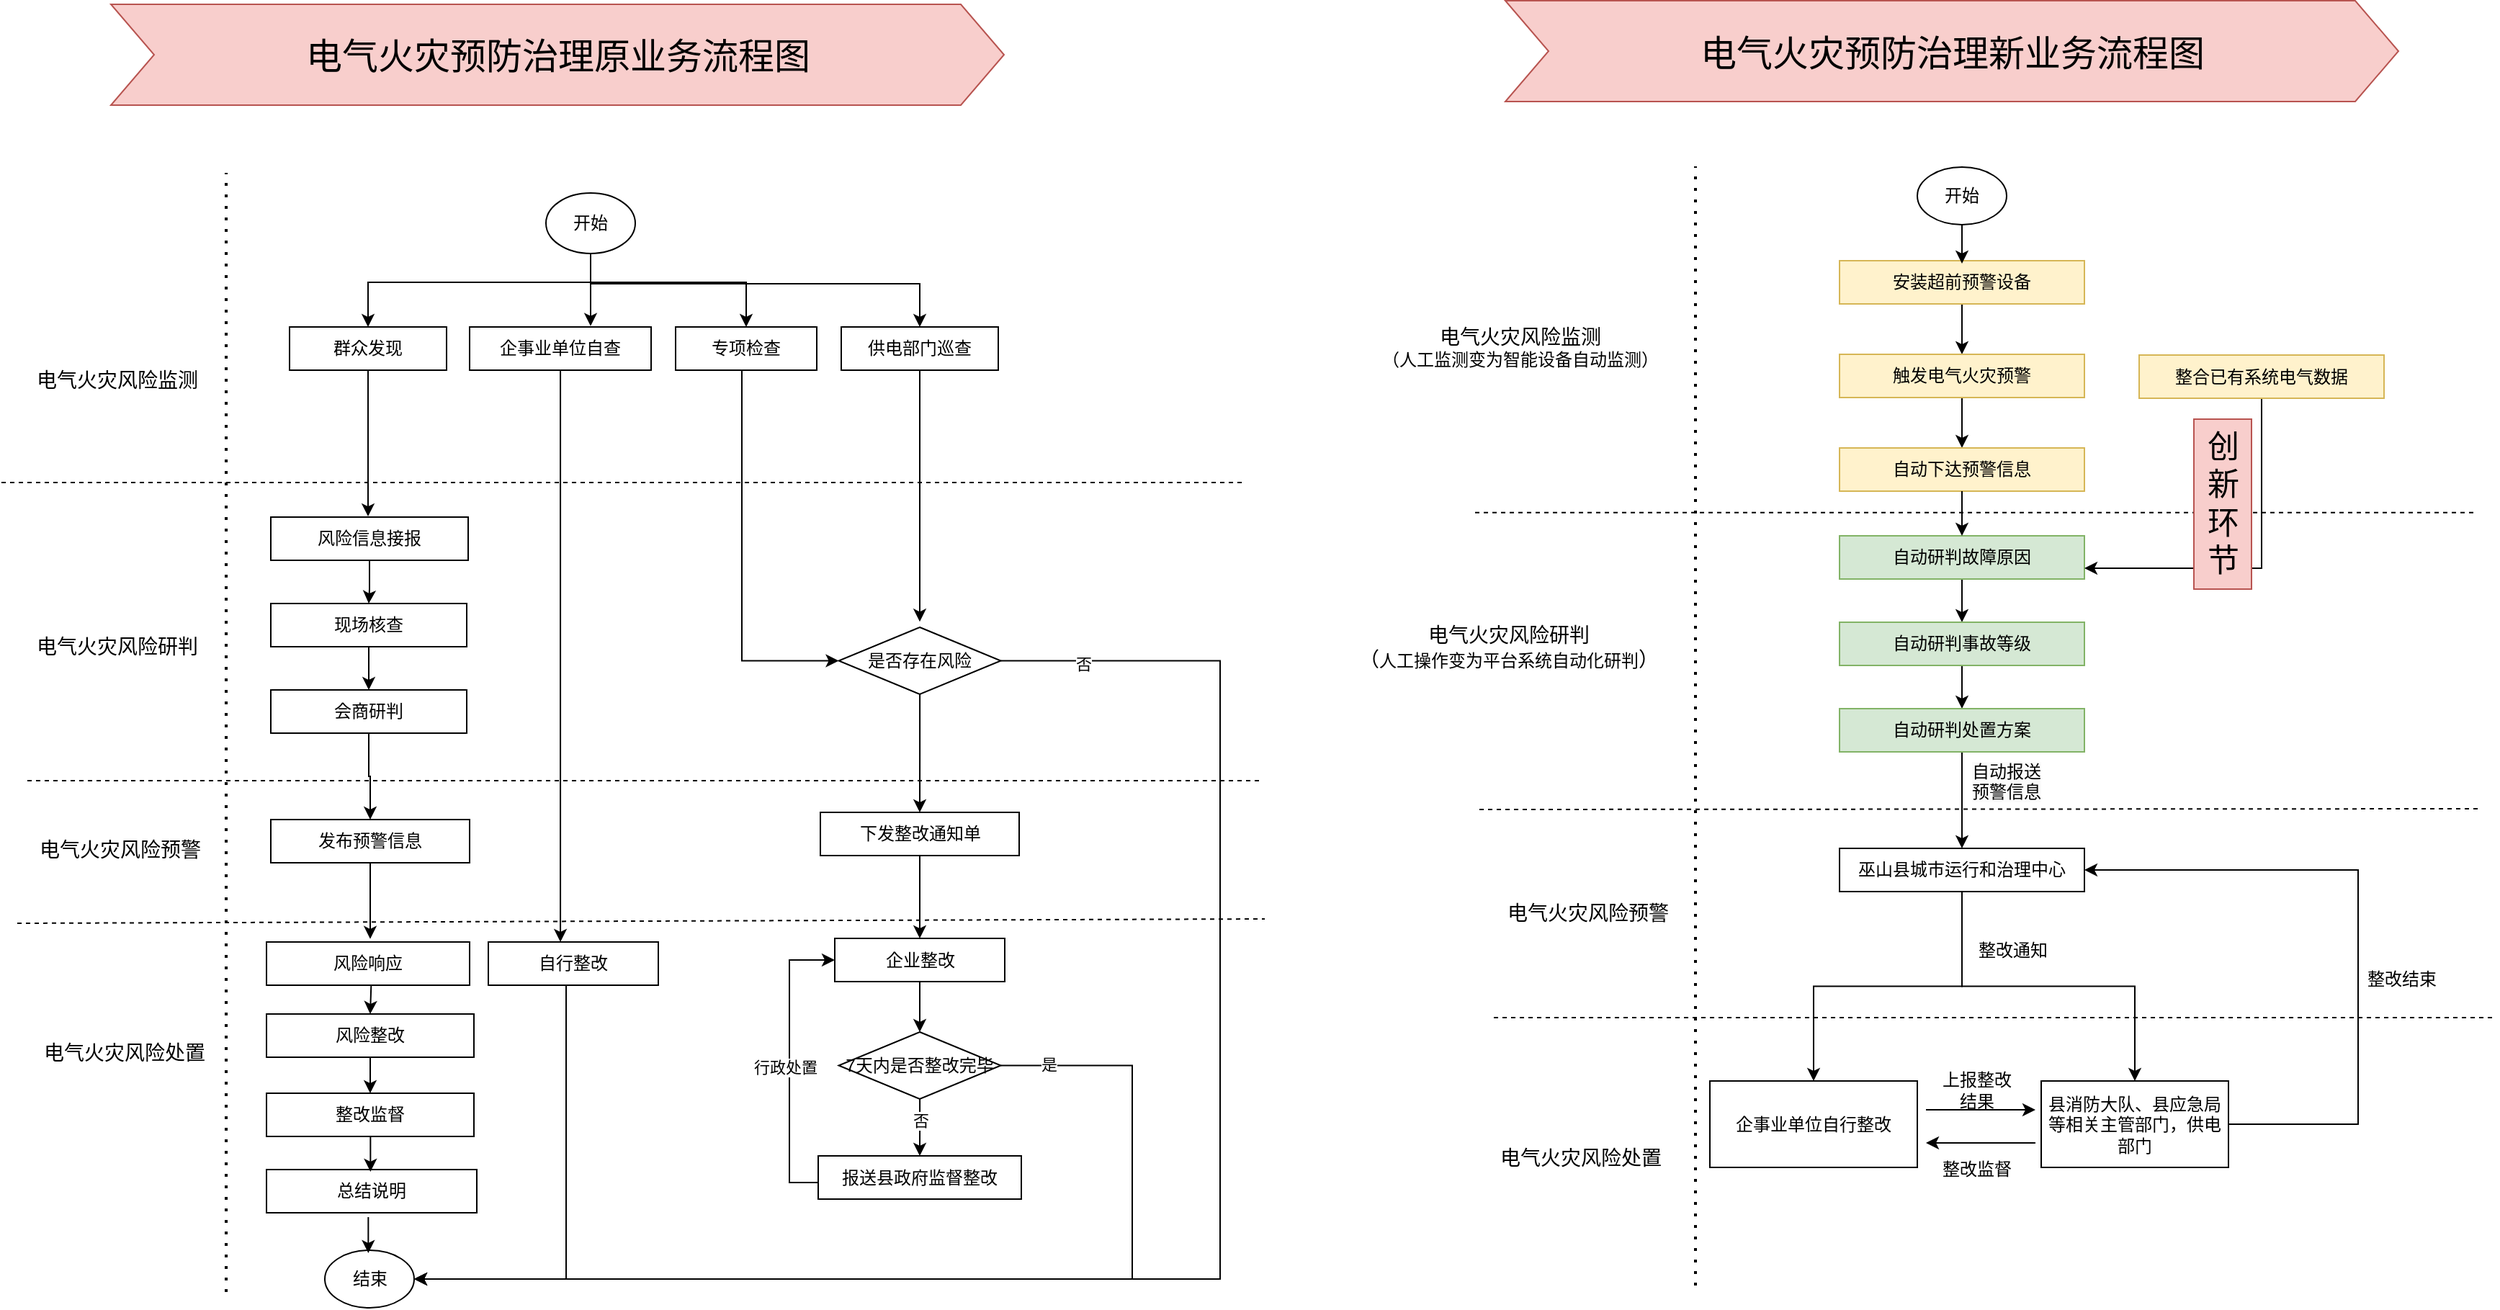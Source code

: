<mxfile version="21.7.4" type="github">
  <diagram name="第 1 页" id="Cvnru_8ZgVQWGcG2YRoV">
    <mxGraphModel dx="1434" dy="432" grid="0" gridSize="10" guides="1" tooltips="1" connect="1" arrows="1" fold="1" page="0" pageScale="1" pageWidth="827" pageHeight="1169" math="0" shadow="0">
      <root>
        <mxCell id="0" />
        <mxCell id="1" parent="0" />
        <mxCell id="xD4YHIq2ltLK9Ugryvny-28" style="edgeStyle=orthogonalEdgeStyle;rounded=0;orthogonalLoop=1;jettySize=auto;html=1;entryX=0.5;entryY=0;entryDx=0;entryDy=0;" parent="1" source="jyO5-WvrYrrkGgKPPHPB-2" target="jyO5-WvrYrrkGgKPPHPB-272" edge="1">
          <mxGeometry relative="1" as="geometry">
            <Array as="points">
              <mxPoint x="396" y="523" />
              <mxPoint x="242" y="523" />
            </Array>
          </mxGeometry>
        </mxCell>
        <mxCell id="xD4YHIq2ltLK9Ugryvny-29" style="edgeStyle=orthogonalEdgeStyle;rounded=0;orthogonalLoop=1;jettySize=auto;html=1;" parent="1" source="jyO5-WvrYrrkGgKPPHPB-2" edge="1">
          <mxGeometry relative="1" as="geometry">
            <mxPoint x="396" y="553.333" as="targetPoint" />
          </mxGeometry>
        </mxCell>
        <mxCell id="xD4YHIq2ltLK9Ugryvny-30" style="edgeStyle=orthogonalEdgeStyle;rounded=0;orthogonalLoop=1;jettySize=auto;html=1;entryX=0.5;entryY=0;entryDx=0;entryDy=0;" parent="1" source="jyO5-WvrYrrkGgKPPHPB-2" target="jyO5-WvrYrrkGgKPPHPB-275" edge="1">
          <mxGeometry relative="1" as="geometry">
            <Array as="points">
              <mxPoint x="396" y="523" />
              <mxPoint x="504" y="523" />
            </Array>
          </mxGeometry>
        </mxCell>
        <mxCell id="xD4YHIq2ltLK9Ugryvny-31" style="edgeStyle=orthogonalEdgeStyle;rounded=0;orthogonalLoop=1;jettySize=auto;html=1;entryX=0.5;entryY=0;entryDx=0;entryDy=0;" parent="1" source="jyO5-WvrYrrkGgKPPHPB-2" target="jyO5-WvrYrrkGgKPPHPB-274" edge="1">
          <mxGeometry relative="1" as="geometry">
            <Array as="points">
              <mxPoint x="396" y="524" />
              <mxPoint x="625" y="524" />
            </Array>
          </mxGeometry>
        </mxCell>
        <mxCell id="jyO5-WvrYrrkGgKPPHPB-2" value="开始" style="ellipse;whiteSpace=wrap;html=1;" parent="1" vertex="1">
          <mxGeometry x="365" y="461" width="62" height="42" as="geometry" />
        </mxCell>
        <mxCell id="jyO5-WvrYrrkGgKPPHPB-19" value="" style="edgeStyle=orthogonalEdgeStyle;rounded=0;orthogonalLoop=1;jettySize=auto;html=1;" parent="1" source="jyO5-WvrYrrkGgKPPHPB-17" target="jyO5-WvrYrrkGgKPPHPB-18" edge="1">
          <mxGeometry relative="1" as="geometry" />
        </mxCell>
        <mxCell id="jyO5-WvrYrrkGgKPPHPB-17" value="风险信息接报" style="rounded=0;whiteSpace=wrap;html=1;" parent="1" vertex="1">
          <mxGeometry x="174" y="686" width="137" height="30" as="geometry" />
        </mxCell>
        <mxCell id="jyO5-WvrYrrkGgKPPHPB-23" value="" style="edgeStyle=orthogonalEdgeStyle;rounded=0;orthogonalLoop=1;jettySize=auto;html=1;" parent="1" source="jyO5-WvrYrrkGgKPPHPB-18" target="jyO5-WvrYrrkGgKPPHPB-22" edge="1">
          <mxGeometry relative="1" as="geometry" />
        </mxCell>
        <mxCell id="jyO5-WvrYrrkGgKPPHPB-18" value="现场核查" style="rounded=0;whiteSpace=wrap;html=1;" parent="1" vertex="1">
          <mxGeometry x="174" y="746" width="136" height="30" as="geometry" />
        </mxCell>
        <mxCell id="jyO5-WvrYrrkGgKPPHPB-286" style="edgeStyle=orthogonalEdgeStyle;rounded=0;orthogonalLoop=1;jettySize=auto;html=1;entryX=0.5;entryY=0;entryDx=0;entryDy=0;" parent="1" source="jyO5-WvrYrrkGgKPPHPB-22" target="jyO5-WvrYrrkGgKPPHPB-35" edge="1">
          <mxGeometry relative="1" as="geometry" />
        </mxCell>
        <mxCell id="jyO5-WvrYrrkGgKPPHPB-22" value="会商研判" style="rounded=0;whiteSpace=wrap;html=1;" parent="1" vertex="1">
          <mxGeometry x="174" y="806" width="136" height="30" as="geometry" />
        </mxCell>
        <mxCell id="jyO5-WvrYrrkGgKPPHPB-25" value="&lt;font style=&quot;font-size: 14px;&quot;&gt;电气火灾风险监测&lt;/font&gt;" style="text;html=1;align=center;verticalAlign=middle;resizable=0;points=[];autosize=1;strokeColor=none;fillColor=none;" parent="1" vertex="1">
          <mxGeometry x="2" y="576" width="130" height="29" as="geometry" />
        </mxCell>
        <mxCell id="jyO5-WvrYrrkGgKPPHPB-27" value="&lt;font style=&quot;font-size: 14px;&quot;&gt;电气火灾风险研判&lt;/font&gt;" style="text;html=1;align=center;verticalAlign=middle;resizable=0;points=[];autosize=1;strokeColor=none;fillColor=none;" parent="1" vertex="1">
          <mxGeometry x="2" y="761.5" width="130" height="29" as="geometry" />
        </mxCell>
        <mxCell id="xD4YHIq2ltLK9Ugryvny-10" style="edgeStyle=orthogonalEdgeStyle;rounded=0;orthogonalLoop=1;jettySize=auto;html=1;" parent="1" source="jyO5-WvrYrrkGgKPPHPB-35" edge="1">
          <mxGeometry relative="1" as="geometry">
            <mxPoint x="243" y="978.889" as="targetPoint" />
          </mxGeometry>
        </mxCell>
        <mxCell id="jyO5-WvrYrrkGgKPPHPB-35" value="发布预警信息" style="rounded=0;whiteSpace=wrap;html=1;" parent="1" vertex="1">
          <mxGeometry x="174" y="896" width="138" height="30" as="geometry" />
        </mxCell>
        <mxCell id="jyO5-WvrYrrkGgKPPHPB-38" value="&lt;font style=&quot;font-size: 14px;&quot;&gt;电气火灾风险预警&lt;/font&gt;" style="text;html=1;align=center;verticalAlign=middle;resizable=0;points=[];autosize=1;strokeColor=none;fillColor=none;" parent="1" vertex="1">
          <mxGeometry x="4" y="902" width="130" height="29" as="geometry" />
        </mxCell>
        <mxCell id="jyO5-WvrYrrkGgKPPHPB-42" value="风险响应" style="rounded=0;whiteSpace=wrap;html=1;" parent="1" vertex="1">
          <mxGeometry x="171" y="981" width="141" height="30" as="geometry" />
        </mxCell>
        <mxCell id="jyO5-WvrYrrkGgKPPHPB-288" style="edgeStyle=orthogonalEdgeStyle;rounded=0;orthogonalLoop=1;jettySize=auto;html=1;" parent="1" source="jyO5-WvrYrrkGgKPPHPB-43" target="jyO5-WvrYrrkGgKPPHPB-187" edge="1">
          <mxGeometry relative="1" as="geometry" />
        </mxCell>
        <mxCell id="jyO5-WvrYrrkGgKPPHPB-43" value="风险整改" style="rounded=0;whiteSpace=wrap;html=1;" parent="1" vertex="1">
          <mxGeometry x="171" y="1031" width="144" height="30" as="geometry" />
        </mxCell>
        <mxCell id="jyO5-WvrYrrkGgKPPHPB-46" value="&lt;font style=&quot;font-size: 14px;&quot;&gt;电气火灾风险处置&lt;/font&gt;" style="text;html=1;align=center;verticalAlign=middle;resizable=0;points=[];autosize=1;strokeColor=none;fillColor=none;" parent="1" vertex="1">
          <mxGeometry x="7" y="1043" width="130" height="29" as="geometry" />
        </mxCell>
        <mxCell id="jyO5-WvrYrrkGgKPPHPB-51" value="" style="edgeStyle=orthogonalEdgeStyle;rounded=0;orthogonalLoop=1;jettySize=auto;html=1;" parent="1" edge="1">
          <mxGeometry relative="1" as="geometry">
            <mxPoint x="274" y="1740" as="targetPoint" />
          </mxGeometry>
        </mxCell>
        <mxCell id="jyO5-WvrYrrkGgKPPHPB-58" value="结束" style="ellipse;whiteSpace=wrap;html=1;" parent="1" vertex="1">
          <mxGeometry x="211.5" y="1195" width="62" height="40" as="geometry" />
        </mxCell>
        <mxCell id="jyO5-WvrYrrkGgKPPHPB-62" value="开始" style="ellipse;whiteSpace=wrap;html=1;" parent="1" vertex="1">
          <mxGeometry x="1317" y="443" width="62" height="40" as="geometry" />
        </mxCell>
        <mxCell id="jyO5-WvrYrrkGgKPPHPB-64" value="" style="edgeStyle=orthogonalEdgeStyle;rounded=0;orthogonalLoop=1;jettySize=auto;html=1;" parent="1" source="jyO5-WvrYrrkGgKPPHPB-65" target="jyO5-WvrYrrkGgKPPHPB-67" edge="1">
          <mxGeometry relative="1" as="geometry" />
        </mxCell>
        <mxCell id="jyO5-WvrYrrkGgKPPHPB-65" value="安装超前预警设备" style="rounded=0;whiteSpace=wrap;html=1;fillColor=#fff2cc;strokeColor=#d6b656;" parent="1" vertex="1">
          <mxGeometry x="1263" y="508" width="170" height="30" as="geometry" />
        </mxCell>
        <mxCell id="jyO5-WvrYrrkGgKPPHPB-108" style="edgeStyle=orthogonalEdgeStyle;rounded=0;orthogonalLoop=1;jettySize=auto;html=1;entryX=0.5;entryY=0;entryDx=0;entryDy=0;" parent="1" source="jyO5-WvrYrrkGgKPPHPB-67" target="jyO5-WvrYrrkGgKPPHPB-70" edge="1">
          <mxGeometry relative="1" as="geometry" />
        </mxCell>
        <mxCell id="jyO5-WvrYrrkGgKPPHPB-67" value="触发电气火灾预警" style="rounded=0;whiteSpace=wrap;html=1;fillColor=#fff2cc;strokeColor=#d6b656;" parent="1" vertex="1">
          <mxGeometry x="1263" y="573" width="170" height="30" as="geometry" />
        </mxCell>
        <mxCell id="jyO5-WvrYrrkGgKPPHPB-70" value="自动下达&lt;span style=&quot;background-color: initial;&quot;&gt;预警信息&lt;/span&gt;" style="rounded=0;whiteSpace=wrap;html=1;fillColor=#fff2cc;strokeColor=#d6b656;" parent="1" vertex="1">
          <mxGeometry x="1263" y="638" width="170" height="30" as="geometry" />
        </mxCell>
        <mxCell id="jyO5-WvrYrrkGgKPPHPB-73" value="" style="edgeStyle=orthogonalEdgeStyle;rounded=0;orthogonalLoop=1;jettySize=auto;html=1;" parent="1" source="jyO5-WvrYrrkGgKPPHPB-74" target="jyO5-WvrYrrkGgKPPHPB-76" edge="1">
          <mxGeometry relative="1" as="geometry" />
        </mxCell>
        <mxCell id="jyO5-WvrYrrkGgKPPHPB-74" value="自动研判故障原因" style="rounded=0;whiteSpace=wrap;html=1;fillColor=#d5e8d4;strokeColor=#82b366;" parent="1" vertex="1">
          <mxGeometry x="1263" y="699" width="170" height="30" as="geometry" />
        </mxCell>
        <mxCell id="jyO5-WvrYrrkGgKPPHPB-75" value="" style="edgeStyle=orthogonalEdgeStyle;rounded=0;orthogonalLoop=1;jettySize=auto;html=1;" parent="1" source="jyO5-WvrYrrkGgKPPHPB-76" target="jyO5-WvrYrrkGgKPPHPB-77" edge="1">
          <mxGeometry relative="1" as="geometry" />
        </mxCell>
        <mxCell id="jyO5-WvrYrrkGgKPPHPB-76" value="自动研判事故等级" style="rounded=0;whiteSpace=wrap;html=1;fillColor=#d5e8d4;strokeColor=#82b366;" parent="1" vertex="1">
          <mxGeometry x="1263" y="759" width="170" height="30" as="geometry" />
        </mxCell>
        <mxCell id="jyO5-WvrYrrkGgKPPHPB-249" style="edgeStyle=orthogonalEdgeStyle;rounded=0;orthogonalLoop=1;jettySize=auto;html=1;entryX=0.5;entryY=0;entryDx=0;entryDy=0;" parent="1" source="jyO5-WvrYrrkGgKPPHPB-77" target="jyO5-WvrYrrkGgKPPHPB-247" edge="1">
          <mxGeometry relative="1" as="geometry" />
        </mxCell>
        <mxCell id="jyO5-WvrYrrkGgKPPHPB-77" value="自动研判处置方案" style="rounded=0;whiteSpace=wrap;html=1;fillColor=#d5e8d4;strokeColor=#82b366;" parent="1" vertex="1">
          <mxGeometry x="1263" y="819" width="170" height="30" as="geometry" />
        </mxCell>
        <mxCell id="jyO5-WvrYrrkGgKPPHPB-79" value="&lt;font style=&quot;&quot;&gt;&lt;font style=&quot;font-size: 14px;&quot;&gt;电气火灾风险监测&lt;/font&gt;&lt;br&gt;（人工监测变为智能设备自动监测）&lt;br&gt;&lt;/font&gt;" style="text;html=1;align=center;verticalAlign=middle;resizable=0;points=[];autosize=1;strokeColor=none;fillColor=none;" parent="1" vertex="1">
          <mxGeometry x="936" y="546" width="210" height="43" as="geometry" />
        </mxCell>
        <mxCell id="jyO5-WvrYrrkGgKPPHPB-81" value="&lt;font style=&quot;font-size: 14px;&quot;&gt;电气火灾风险研判&lt;br&gt;（&lt;/font&gt;&lt;font style=&quot;&quot;&gt;&lt;font style=&quot;font-size: 12px;&quot;&gt;人工操作变为平台系统自动化研判&lt;/font&gt;&lt;span style=&quot;font-size: 14px;&quot;&gt;）&lt;/span&gt;&lt;br&gt;&lt;/font&gt;" style="text;html=1;align=center;verticalAlign=middle;resizable=0;points=[];autosize=1;strokeColor=none;fillColor=none;" parent="1" vertex="1">
          <mxGeometry x="920" y="753" width="226" height="46" as="geometry" />
        </mxCell>
        <mxCell id="jyO5-WvrYrrkGgKPPHPB-89" value="&lt;font style=&quot;font-size: 14px;&quot;&gt;电气火灾风险预警&lt;/font&gt;" style="text;html=1;align=center;verticalAlign=middle;resizable=0;points=[];autosize=1;strokeColor=none;fillColor=none;" parent="1" vertex="1">
          <mxGeometry x="1018" y="946" width="140" height="30" as="geometry" />
        </mxCell>
        <mxCell id="jyO5-WvrYrrkGgKPPHPB-90" style="edgeStyle=orthogonalEdgeStyle;rounded=0;orthogonalLoop=1;jettySize=auto;html=1;" parent="1" source="jyO5-WvrYrrkGgKPPHPB-70" target="jyO5-WvrYrrkGgKPPHPB-74" edge="1">
          <mxGeometry relative="1" as="geometry" />
        </mxCell>
        <mxCell id="jyO5-WvrYrrkGgKPPHPB-92" value="" style="edgeStyle=orthogonalEdgeStyle;rounded=0;orthogonalLoop=1;jettySize=auto;html=1;" parent="1" edge="1">
          <mxGeometry relative="1" as="geometry">
            <mxPoint x="1032.5" y="1390" as="sourcePoint" />
          </mxGeometry>
        </mxCell>
        <mxCell id="jyO5-WvrYrrkGgKPPHPB-170" value="" style="edgeStyle=orthogonalEdgeStyle;rounded=0;orthogonalLoop=1;jettySize=auto;html=1;" parent="1" edge="1">
          <mxGeometry relative="1" as="geometry">
            <mxPoint x="1032" y="1450" as="sourcePoint" />
          </mxGeometry>
        </mxCell>
        <mxCell id="jyO5-WvrYrrkGgKPPHPB-96" value="&lt;font style=&quot;font-size: 14px;&quot;&gt;电气火灾风险处置&lt;/font&gt;" style="text;html=1;align=center;verticalAlign=middle;resizable=0;points=[];autosize=1;strokeColor=none;fillColor=none;" parent="1" vertex="1">
          <mxGeometry x="1013" y="1116" width="140" height="30" as="geometry" />
        </mxCell>
        <mxCell id="jyO5-WvrYrrkGgKPPHPB-179" value="&lt;p style=&quot;margin-top: 0pt; margin-bottom: 0pt; margin-left: 0in; direction: ltr; unicode-bidi: embed; word-break: normal;&quot;&gt;&lt;font style=&quot;font-size: 25px;&quot;&gt;电气火灾预防治理原业务流程图&lt;/font&gt;&lt;/p&gt;" style="html=1;shadow=0;dashed=0;align=center;verticalAlign=middle;shape=mxgraph.arrows2.arrow;dy=0;dx=30;notch=30;fillColor=#f8cecc;strokeColor=#b85450;" parent="1" vertex="1">
          <mxGeometry x="63" y="330" width="620" height="70" as="geometry" />
        </mxCell>
        <mxCell id="jyO5-WvrYrrkGgKPPHPB-180" value="&lt;p style=&quot;margin-top: 0pt; margin-bottom: 0pt; margin-left: 0in; direction: ltr; unicode-bidi: embed; word-break: normal;&quot;&gt;&lt;font style=&quot;font-size: 25px;&quot;&gt;电气火灾预防治理新业务流程图&lt;/font&gt;&lt;/p&gt;" style="html=1;shadow=0;dashed=0;align=center;verticalAlign=middle;shape=mxgraph.arrows2.arrow;dy=0;dx=30;notch=30;fillColor=#f8cecc;strokeColor=#b85450;" parent="1" vertex="1">
          <mxGeometry x="1031" y="327.5" width="620" height="70" as="geometry" />
        </mxCell>
        <mxCell id="jyO5-WvrYrrkGgKPPHPB-187" value="整改监督" style="rounded=0;whiteSpace=wrap;html=1;" parent="1" vertex="1">
          <mxGeometry x="171" y="1086" width="144" height="30" as="geometry" />
        </mxCell>
        <mxCell id="jyO5-WvrYrrkGgKPPHPB-188" value="总结说明" style="rounded=0;whiteSpace=wrap;html=1;" parent="1" vertex="1">
          <mxGeometry x="171" y="1139" width="146" height="30" as="geometry" />
        </mxCell>
        <mxCell id="jyO5-WvrYrrkGgKPPHPB-220" value="企事业单位自行整改" style="rounded=0;whiteSpace=wrap;html=1;" parent="1" vertex="1">
          <mxGeometry x="1173" y="1077.5" width="144" height="60" as="geometry" />
        </mxCell>
        <mxCell id="jyO5-WvrYrrkGgKPPHPB-264" style="edgeStyle=orthogonalEdgeStyle;rounded=0;orthogonalLoop=1;jettySize=auto;html=1;entryX=1;entryY=0.5;entryDx=0;entryDy=0;" parent="1" source="jyO5-WvrYrrkGgKPPHPB-221" target="jyO5-WvrYrrkGgKPPHPB-247" edge="1">
          <mxGeometry relative="1" as="geometry">
            <Array as="points">
              <mxPoint x="1623" y="1107.5" />
              <mxPoint x="1623" y="931.5" />
            </Array>
          </mxGeometry>
        </mxCell>
        <mxCell id="jyO5-WvrYrrkGgKPPHPB-221" value="县消防大队、县应急局等相关主管部门，供电部门" style="rounded=0;whiteSpace=wrap;html=1;" parent="1" vertex="1">
          <mxGeometry x="1403" y="1077.5" width="130" height="60" as="geometry" />
        </mxCell>
        <mxCell id="jyO5-WvrYrrkGgKPPHPB-223" value="" style="endArrow=none;dashed=1;html=1;dashPattern=1 3;strokeWidth=2;rounded=0;" parent="1" edge="1">
          <mxGeometry width="50" height="50" relative="1" as="geometry">
            <mxPoint x="1163" y="1219.5" as="sourcePoint" />
            <mxPoint x="1163" y="442.5" as="targetPoint" />
          </mxGeometry>
        </mxCell>
        <mxCell id="jyO5-WvrYrrkGgKPPHPB-227" value="" style="endArrow=none;dashed=1;html=1;rounded=0;" parent="1" edge="1">
          <mxGeometry width="50" height="50" relative="1" as="geometry">
            <mxPoint x="1023" y="1033.5" as="sourcePoint" />
            <mxPoint x="1719" y="1033.5" as="targetPoint" />
          </mxGeometry>
        </mxCell>
        <mxCell id="jyO5-WvrYrrkGgKPPHPB-228" value="&lt;span style=&quot;color: rgb(0, 0, 0); font-family: Helvetica; font-size: 12px; font-style: normal; font-variant-ligatures: normal; font-variant-caps: normal; font-weight: 400; letter-spacing: normal; orphans: 2; text-align: center; text-indent: 0px; text-transform: none; widows: 2; word-spacing: 0px; -webkit-text-stroke-width: 0px; background-color: rgb(251, 251, 251); text-decoration-thickness: initial; text-decoration-style: initial; text-decoration-color: initial; float: none; display: inline !important;&quot;&gt;自动报送预警信息&lt;/span&gt;" style="text;whiteSpace=wrap;html=1;" parent="1" vertex="1">
          <mxGeometry x="1353" y="849" width="60" height="40" as="geometry" />
        </mxCell>
        <mxCell id="jyO5-WvrYrrkGgKPPHPB-230" value="" style="endArrow=classic;html=1;rounded=0;" parent="1" edge="1">
          <mxGeometry width="50" height="50" relative="1" as="geometry">
            <mxPoint x="1323" y="1097.5" as="sourcePoint" />
            <mxPoint x="1399" y="1097.5" as="targetPoint" />
            <Array as="points">
              <mxPoint x="1353" y="1097.5" />
            </Array>
          </mxGeometry>
        </mxCell>
        <mxCell id="jyO5-WvrYrrkGgKPPHPB-233" value="" style="endArrow=classic;html=1;rounded=0;" parent="1" edge="1">
          <mxGeometry width="50" height="50" relative="1" as="geometry">
            <mxPoint x="1399" y="1120.5" as="sourcePoint" />
            <mxPoint x="1323" y="1120.5" as="targetPoint" />
          </mxGeometry>
        </mxCell>
        <mxCell id="jyO5-WvrYrrkGgKPPHPB-235" value="上报整改&lt;br&gt;结果" style="text;html=1;align=center;verticalAlign=middle;resizable=0;points=[];autosize=1;strokeColor=none;fillColor=none;" parent="1" vertex="1">
          <mxGeometry x="1323" y="1063.5" width="70" height="40" as="geometry" />
        </mxCell>
        <mxCell id="jyO5-WvrYrrkGgKPPHPB-236" value="整改监督" style="text;html=1;align=center;verticalAlign=middle;resizable=0;points=[];autosize=1;strokeColor=none;fillColor=none;" parent="1" vertex="1">
          <mxGeometry x="1323" y="1123.5" width="70" height="30" as="geometry" />
        </mxCell>
        <mxCell id="jyO5-WvrYrrkGgKPPHPB-243" value="" style="endArrow=classic;html=1;rounded=0;" parent="1" source="jyO5-WvrYrrkGgKPPHPB-62" edge="1">
          <mxGeometry width="50" height="50" relative="1" as="geometry">
            <mxPoint x="1289" y="560" as="sourcePoint" />
            <mxPoint x="1348" y="510" as="targetPoint" />
          </mxGeometry>
        </mxCell>
        <mxCell id="jyO5-WvrYrrkGgKPPHPB-258" style="edgeStyle=orthogonalEdgeStyle;rounded=0;orthogonalLoop=1;jettySize=auto;html=1;entryX=0.5;entryY=0;entryDx=0;entryDy=0;" parent="1" source="jyO5-WvrYrrkGgKPPHPB-247" target="jyO5-WvrYrrkGgKPPHPB-220" edge="1">
          <mxGeometry relative="1" as="geometry" />
        </mxCell>
        <mxCell id="jyO5-WvrYrrkGgKPPHPB-259" style="edgeStyle=orthogonalEdgeStyle;rounded=0;orthogonalLoop=1;jettySize=auto;html=1;" parent="1" source="jyO5-WvrYrrkGgKPPHPB-247" target="jyO5-WvrYrrkGgKPPHPB-221" edge="1">
          <mxGeometry relative="1" as="geometry" />
        </mxCell>
        <mxCell id="jyO5-WvrYrrkGgKPPHPB-247" value="巫山县城市运行和治理中心" style="rounded=0;whiteSpace=wrap;html=1;" parent="1" vertex="1">
          <mxGeometry x="1263" y="916" width="170" height="30" as="geometry" />
        </mxCell>
        <mxCell id="jyO5-WvrYrrkGgKPPHPB-260" value="整改通知" style="text;html=1;align=center;verticalAlign=middle;resizable=0;points=[];autosize=1;strokeColor=none;fillColor=none;" parent="1" vertex="1">
          <mxGeometry x="1348" y="971.5" width="70" height="30" as="geometry" />
        </mxCell>
        <mxCell id="jyO5-WvrYrrkGgKPPHPB-265" value="整改结束" style="text;html=1;align=center;verticalAlign=middle;resizable=0;points=[];autosize=1;strokeColor=none;fillColor=none;" parent="1" vertex="1">
          <mxGeometry x="1618" y="991.5" width="70" height="30" as="geometry" />
        </mxCell>
        <mxCell id="jyO5-WvrYrrkGgKPPHPB-267" value="" style="endArrow=none;dashed=1;html=1;rounded=0;" parent="1" edge="1">
          <mxGeometry width="50" height="50" relative="1" as="geometry">
            <mxPoint x="1013" y="889" as="sourcePoint" />
            <mxPoint x="1709" y="888.5" as="targetPoint" />
          </mxGeometry>
        </mxCell>
        <mxCell id="jyO5-WvrYrrkGgKPPHPB-268" value="" style="endArrow=none;dashed=1;html=1;rounded=0;" parent="1" edge="1">
          <mxGeometry width="50" height="50" relative="1" as="geometry">
            <mxPoint x="1010" y="682.91" as="sourcePoint" />
            <mxPoint x="1706" y="682.91" as="targetPoint" />
          </mxGeometry>
        </mxCell>
        <mxCell id="jyO5-WvrYrrkGgKPPHPB-271" style="edgeStyle=orthogonalEdgeStyle;rounded=0;orthogonalLoop=1;jettySize=auto;html=1;entryX=1;entryY=0.75;entryDx=0;entryDy=0;exitX=0.5;exitY=1;exitDx=0;exitDy=0;" parent="1" source="jyO5-WvrYrrkGgKPPHPB-269" target="jyO5-WvrYrrkGgKPPHPB-74" edge="1">
          <mxGeometry relative="1" as="geometry" />
        </mxCell>
        <mxCell id="jyO5-WvrYrrkGgKPPHPB-269" value="整合已有系统电气数据" style="rounded=0;whiteSpace=wrap;html=1;fillColor=#fff2cc;strokeColor=#d6b656;" parent="1" vertex="1">
          <mxGeometry x="1471" y="573.5" width="170" height="30" as="geometry" />
        </mxCell>
        <mxCell id="xD4YHIq2ltLK9Ugryvny-11" style="edgeStyle=orthogonalEdgeStyle;rounded=0;orthogonalLoop=1;jettySize=auto;html=1;" parent="1" source="jyO5-WvrYrrkGgKPPHPB-272" edge="1">
          <mxGeometry relative="1" as="geometry">
            <mxPoint x="241.5" y="685.556" as="targetPoint" />
          </mxGeometry>
        </mxCell>
        <mxCell id="jyO5-WvrYrrkGgKPPHPB-272" value="群众发现" style="rounded=0;whiteSpace=wrap;html=1;" parent="1" vertex="1">
          <mxGeometry x="187" y="554" width="109" height="30" as="geometry" />
        </mxCell>
        <mxCell id="xD4YHIq2ltLK9Ugryvny-13" style="edgeStyle=orthogonalEdgeStyle;rounded=0;orthogonalLoop=1;jettySize=auto;html=1;entryX=0.424;entryY=0;entryDx=0;entryDy=0;entryPerimeter=0;" parent="1" source="jyO5-WvrYrrkGgKPPHPB-273" target="xD4YHIq2ltLK9Ugryvny-12" edge="1">
          <mxGeometry relative="1" as="geometry">
            <mxPoint x="375" y="976" as="targetPoint" />
          </mxGeometry>
        </mxCell>
        <mxCell id="jyO5-WvrYrrkGgKPPHPB-273" value="企事业单位自查" style="rounded=0;whiteSpace=wrap;html=1;" parent="1" vertex="1">
          <mxGeometry x="312" y="554" width="126" height="30" as="geometry" />
        </mxCell>
        <mxCell id="6ESn1KodmGU27KJJrDq7-24" style="edgeStyle=orthogonalEdgeStyle;rounded=0;orthogonalLoop=1;jettySize=auto;html=1;" edge="1" parent="1" source="jyO5-WvrYrrkGgKPPHPB-274">
          <mxGeometry relative="1" as="geometry">
            <mxPoint x="624.5" y="758.667" as="targetPoint" />
          </mxGeometry>
        </mxCell>
        <mxCell id="jyO5-WvrYrrkGgKPPHPB-274" value="供电部门巡查" style="rounded=0;whiteSpace=wrap;html=1;" parent="1" vertex="1">
          <mxGeometry x="570" y="554" width="109" height="30" as="geometry" />
        </mxCell>
        <mxCell id="6ESn1KodmGU27KJJrDq7-34" style="edgeStyle=orthogonalEdgeStyle;rounded=0;orthogonalLoop=1;jettySize=auto;html=1;entryX=0;entryY=0.5;entryDx=0;entryDy=0;" edge="1" parent="1" source="jyO5-WvrYrrkGgKPPHPB-275" target="6ESn1KodmGU27KJJrDq7-4">
          <mxGeometry relative="1" as="geometry">
            <Array as="points">
              <mxPoint x="501" y="786" />
            </Array>
          </mxGeometry>
        </mxCell>
        <mxCell id="jyO5-WvrYrrkGgKPPHPB-275" value="专项检查" style="rounded=0;whiteSpace=wrap;html=1;" parent="1" vertex="1">
          <mxGeometry x="455" y="554" width="98" height="30" as="geometry" />
        </mxCell>
        <mxCell id="jyO5-WvrYrrkGgKPPHPB-276" value="" style="endArrow=none;dashed=1;html=1;dashPattern=1 3;strokeWidth=2;rounded=0;" parent="1" edge="1">
          <mxGeometry width="50" height="50" relative="1" as="geometry">
            <mxPoint x="143" y="1224" as="sourcePoint" />
            <mxPoint x="143" y="447" as="targetPoint" />
          </mxGeometry>
        </mxCell>
        <mxCell id="jyO5-WvrYrrkGgKPPHPB-277" value="" style="endArrow=none;dashed=1;html=1;rounded=0;" parent="1" edge="1">
          <mxGeometry width="50" height="50" relative="1" as="geometry">
            <mxPoint x="-13" y="662" as="sourcePoint" />
            <mxPoint x="851" y="662" as="targetPoint" />
          </mxGeometry>
        </mxCell>
        <mxCell id="jyO5-WvrYrrkGgKPPHPB-284" value="" style="endArrow=none;dashed=1;html=1;rounded=0;" parent="1" edge="1">
          <mxGeometry width="50" height="50" relative="1" as="geometry">
            <mxPoint x="5" y="869" as="sourcePoint" />
            <mxPoint x="861" y="869" as="targetPoint" />
          </mxGeometry>
        </mxCell>
        <mxCell id="jyO5-WvrYrrkGgKPPHPB-285" value="" style="endArrow=none;dashed=1;html=1;rounded=0;" parent="1" edge="1">
          <mxGeometry width="50" height="50" relative="1" as="geometry">
            <mxPoint x="-2" y="968" as="sourcePoint" />
            <mxPoint x="864" y="965" as="targetPoint" />
          </mxGeometry>
        </mxCell>
        <mxCell id="jyO5-WvrYrrkGgKPPHPB-295" value="&lt;font style=&quot;font-size: 22px;&quot;&gt;创&lt;br&gt;新&lt;br&gt;环&lt;br&gt;节&lt;/font&gt;" style="text;html=1;align=center;verticalAlign=middle;resizable=0;points=[];autosize=1;fillColor=#f8cecc;strokeColor=#b85450;" parent="1" vertex="1">
          <mxGeometry x="1509" y="618" width="40" height="118" as="geometry" />
        </mxCell>
        <mxCell id="xD4YHIq2ltLK9Ugryvny-21" style="edgeStyle=orthogonalEdgeStyle;rounded=0;orthogonalLoop=1;jettySize=auto;html=1;entryX=1;entryY=0.5;entryDx=0;entryDy=0;" parent="1" source="xD4YHIq2ltLK9Ugryvny-12" target="jyO5-WvrYrrkGgKPPHPB-58" edge="1">
          <mxGeometry relative="1" as="geometry">
            <Array as="points">
              <mxPoint x="379" y="1215" />
            </Array>
          </mxGeometry>
        </mxCell>
        <mxCell id="xD4YHIq2ltLK9Ugryvny-12" value="自行整改" style="rounded=0;whiteSpace=wrap;html=1;" parent="1" vertex="1">
          <mxGeometry x="325" y="981" width="118" height="30" as="geometry" />
        </mxCell>
        <mxCell id="xD4YHIq2ltLK9Ugryvny-22" style="edgeStyle=orthogonalEdgeStyle;rounded=0;orthogonalLoop=1;jettySize=auto;html=1;" parent="1" edge="1">
          <mxGeometry relative="1" as="geometry">
            <mxPoint x="243.17" y="1115.5" as="sourcePoint" />
            <mxPoint x="243.17" y="1140.5" as="targetPoint" />
          </mxGeometry>
        </mxCell>
        <mxCell id="xD4YHIq2ltLK9Ugryvny-23" style="edgeStyle=orthogonalEdgeStyle;rounded=0;orthogonalLoop=1;jettySize=auto;html=1;" parent="1" edge="1">
          <mxGeometry relative="1" as="geometry">
            <mxPoint x="241.67" y="1172" as="sourcePoint" />
            <mxPoint x="241.67" y="1197" as="targetPoint" />
          </mxGeometry>
        </mxCell>
        <mxCell id="xD4YHIq2ltLK9Ugryvny-36" style="edgeStyle=orthogonalEdgeStyle;rounded=0;orthogonalLoop=1;jettySize=auto;html=1;entryX=0.5;entryY=0;entryDx=0;entryDy=0;" parent="1" target="jyO5-WvrYrrkGgKPPHPB-43" edge="1">
          <mxGeometry relative="1" as="geometry">
            <mxPoint x="243.66" y="1011" as="sourcePoint" />
            <mxPoint x="244" y="1028" as="targetPoint" />
          </mxGeometry>
        </mxCell>
        <mxCell id="6ESn1KodmGU27KJJrDq7-26" style="edgeStyle=orthogonalEdgeStyle;rounded=0;orthogonalLoop=1;jettySize=auto;html=1;" edge="1" parent="1" source="6ESn1KodmGU27KJJrDq7-4" target="6ESn1KodmGU27KJJrDq7-25">
          <mxGeometry relative="1" as="geometry" />
        </mxCell>
        <mxCell id="6ESn1KodmGU27KJJrDq7-30" style="edgeStyle=orthogonalEdgeStyle;rounded=0;orthogonalLoop=1;jettySize=auto;html=1;entryX=1;entryY=0.5;entryDx=0;entryDy=0;" edge="1" parent="1" source="6ESn1KodmGU27KJJrDq7-4" target="jyO5-WvrYrrkGgKPPHPB-58">
          <mxGeometry relative="1" as="geometry">
            <Array as="points">
              <mxPoint x="833" y="786" />
              <mxPoint x="833" y="1215" />
            </Array>
          </mxGeometry>
        </mxCell>
        <mxCell id="6ESn1KodmGU27KJJrDq7-31" value="否" style="edgeLabel;html=1;align=center;verticalAlign=middle;resizable=0;points=[];" vertex="1" connectable="0" parent="6ESn1KodmGU27KJJrDq7-30">
          <mxGeometry x="-0.901" y="-2" relative="1" as="geometry">
            <mxPoint as="offset" />
          </mxGeometry>
        </mxCell>
        <mxCell id="6ESn1KodmGU27KJJrDq7-4" value="是否存在风险" style="rhombus;whiteSpace=wrap;html=1;" vertex="1" parent="1">
          <mxGeometry x="568.25" y="762.5" width="112.5" height="46.5" as="geometry" />
        </mxCell>
        <mxCell id="6ESn1KodmGU27KJJrDq7-20" style="edgeStyle=orthogonalEdgeStyle;rounded=0;orthogonalLoop=1;jettySize=auto;html=1;entryX=0.5;entryY=0;entryDx=0;entryDy=0;" edge="1" parent="1" source="6ESn1KodmGU27KJJrDq7-16" target="6ESn1KodmGU27KJJrDq7-19">
          <mxGeometry relative="1" as="geometry" />
        </mxCell>
        <mxCell id="6ESn1KodmGU27KJJrDq7-16" value="企业整改" style="rounded=0;whiteSpace=wrap;html=1;" vertex="1" parent="1">
          <mxGeometry x="565.5" y="978.5" width="118" height="30" as="geometry" />
        </mxCell>
        <mxCell id="6ESn1KodmGU27KJJrDq7-22" value="" style="edgeStyle=orthogonalEdgeStyle;rounded=0;orthogonalLoop=1;jettySize=auto;html=1;" edge="1" parent="1" source="6ESn1KodmGU27KJJrDq7-19" target="6ESn1KodmGU27KJJrDq7-21">
          <mxGeometry relative="1" as="geometry" />
        </mxCell>
        <mxCell id="6ESn1KodmGU27KJJrDq7-23" value="否" style="edgeLabel;html=1;align=center;verticalAlign=middle;resizable=0;points=[];" vertex="1" connectable="0" parent="6ESn1KodmGU27KJJrDq7-22">
          <mxGeometry x="-0.249" relative="1" as="geometry">
            <mxPoint as="offset" />
          </mxGeometry>
        </mxCell>
        <mxCell id="6ESn1KodmGU27KJJrDq7-35" style="edgeStyle=orthogonalEdgeStyle;rounded=0;orthogonalLoop=1;jettySize=auto;html=1;entryX=1;entryY=0.5;entryDx=0;entryDy=0;" edge="1" parent="1" source="6ESn1KodmGU27KJJrDq7-19" target="jyO5-WvrYrrkGgKPPHPB-58">
          <mxGeometry relative="1" as="geometry">
            <Array as="points">
              <mxPoint x="772" y="1067" />
              <mxPoint x="772" y="1215" />
            </Array>
          </mxGeometry>
        </mxCell>
        <mxCell id="6ESn1KodmGU27KJJrDq7-37" value="是" style="edgeLabel;html=1;align=center;verticalAlign=middle;resizable=0;points=[];" vertex="1" connectable="0" parent="6ESn1KodmGU27KJJrDq7-35">
          <mxGeometry x="-0.911" y="1" relative="1" as="geometry">
            <mxPoint as="offset" />
          </mxGeometry>
        </mxCell>
        <mxCell id="6ESn1KodmGU27KJJrDq7-19" value="7天内是否整改完毕" style="rhombus;whiteSpace=wrap;html=1;" vertex="1" parent="1">
          <mxGeometry x="568.25" y="1043.5" width="112.5" height="46.5" as="geometry" />
        </mxCell>
        <mxCell id="6ESn1KodmGU27KJJrDq7-40" style="edgeStyle=orthogonalEdgeStyle;rounded=0;orthogonalLoop=1;jettySize=auto;html=1;entryX=0;entryY=0.5;entryDx=0;entryDy=0;" edge="1" parent="1" source="6ESn1KodmGU27KJJrDq7-21" target="6ESn1KodmGU27KJJrDq7-16">
          <mxGeometry relative="1" as="geometry">
            <Array as="points">
              <mxPoint x="534" y="1148" />
              <mxPoint x="534" y="994" />
            </Array>
          </mxGeometry>
        </mxCell>
        <mxCell id="6ESn1KodmGU27KJJrDq7-44" value="行政处置" style="edgeLabel;html=1;align=center;verticalAlign=middle;resizable=0;points=[];" vertex="1" connectable="0" parent="6ESn1KodmGU27KJJrDq7-40">
          <mxGeometry x="0.074" y="3" relative="1" as="geometry">
            <mxPoint y="10" as="offset" />
          </mxGeometry>
        </mxCell>
        <mxCell id="6ESn1KodmGU27KJJrDq7-21" value="报送县政府监督整改" style="rounded=0;whiteSpace=wrap;html=1;" vertex="1" parent="1">
          <mxGeometry x="554" y="1129.5" width="141" height="30" as="geometry" />
        </mxCell>
        <mxCell id="6ESn1KodmGU27KJJrDq7-27" style="edgeStyle=orthogonalEdgeStyle;rounded=0;orthogonalLoop=1;jettySize=auto;html=1;entryX=0.5;entryY=0;entryDx=0;entryDy=0;" edge="1" parent="1" source="6ESn1KodmGU27KJJrDq7-25" target="6ESn1KodmGU27KJJrDq7-16">
          <mxGeometry relative="1" as="geometry" />
        </mxCell>
        <mxCell id="6ESn1KodmGU27KJJrDq7-25" value="下发整改通知单" style="rounded=0;whiteSpace=wrap;html=1;" vertex="1" parent="1">
          <mxGeometry x="555.5" y="891" width="138" height="30" as="geometry" />
        </mxCell>
      </root>
    </mxGraphModel>
  </diagram>
</mxfile>

